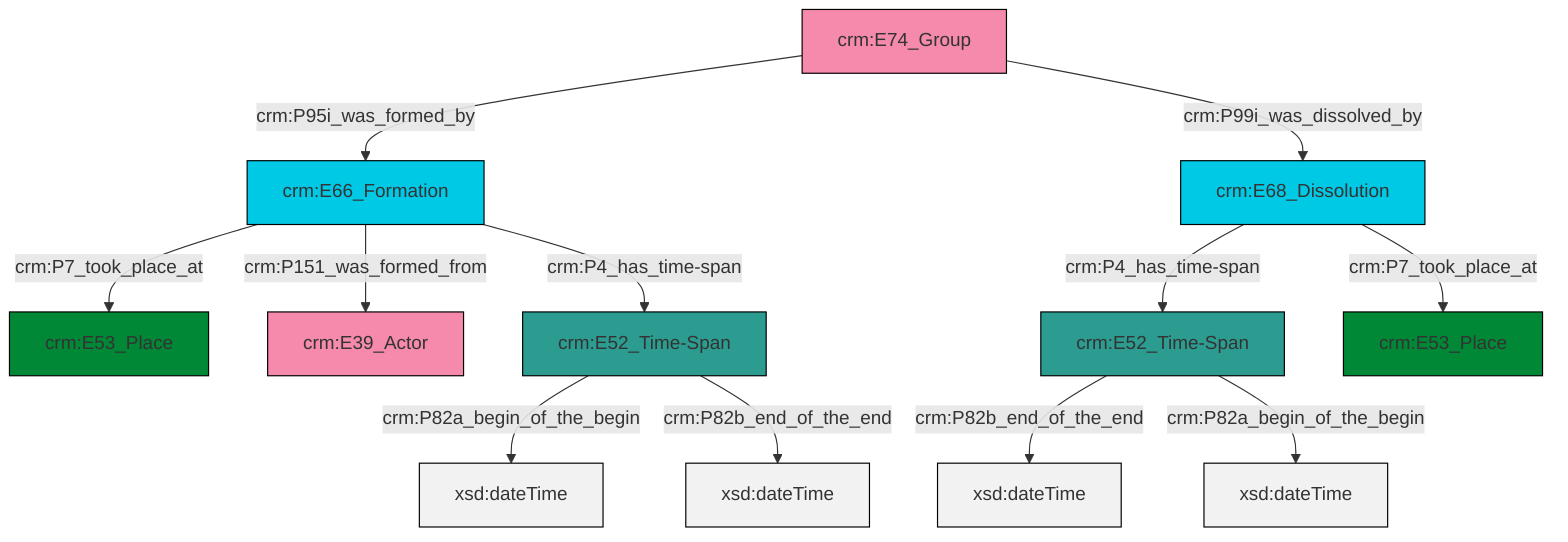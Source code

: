 graph TD
classDef Literal fill:#f2f2f2,stroke:#000000;
classDef CRM_Entity fill:#FFFFFF,stroke:#000000;
classDef Temporal_Entity fill:#00C9E6, stroke:#000000;
classDef Type fill:#E18312, stroke:#000000;
classDef Time-Span fill:#2C9C91, stroke:#000000;
classDef Appellation fill:#FFEB7F, stroke:#000000;
classDef Place fill:#008836, stroke:#000000;
classDef Persistent_Item fill:#B266B2, stroke:#000000;
classDef Conceptual_Object fill:#FFD700, stroke:#000000;
classDef Physical_Thing fill:#D2B48C, stroke:#000000;
classDef Actor fill:#f58aad, stroke:#000000;
classDef PC_Classes fill:#4ce600, stroke:#000000;
classDef Multi fill:#cccccc,stroke:#000000;

0["crm:E68_Dissolution"]:::Temporal_Entity -->|crm:P4_has_time-span| 1["crm:E52_Time-Span"]:::Time-Span
3["crm:E74_Group"]:::Actor -->|crm:P95i_was_formed_by| 4["crm:E66_Formation"]:::Temporal_Entity
5["crm:E52_Time-Span"]:::Time-Span -->|crm:P82a_begin_of_the_begin| 6[xsd:dateTime]:::Literal
5["crm:E52_Time-Span"]:::Time-Span -->|crm:P82b_end_of_the_end| 8[xsd:dateTime]:::Literal
4["crm:E66_Formation"]:::Temporal_Entity -->|crm:P7_took_place_at| 13["crm:E53_Place"]:::Place
1["crm:E52_Time-Span"]:::Time-Span -->|crm:P82b_end_of_the_end| 16[xsd:dateTime]:::Literal
4["crm:E66_Formation"]:::Temporal_Entity -->|crm:P151_was_formed_from| 11["crm:E39_Actor"]:::Actor
0["crm:E68_Dissolution"]:::Temporal_Entity -->|crm:P7_took_place_at| 14["crm:E53_Place"]:::Place
1["crm:E52_Time-Span"]:::Time-Span -->|crm:P82a_begin_of_the_begin| 18[xsd:dateTime]:::Literal
4["crm:E66_Formation"]:::Temporal_Entity -->|crm:P4_has_time-span| 5["crm:E52_Time-Span"]:::Time-Span
3["crm:E74_Group"]:::Actor -->|crm:P99i_was_dissolved_by| 0["crm:E68_Dissolution"]:::Temporal_Entity